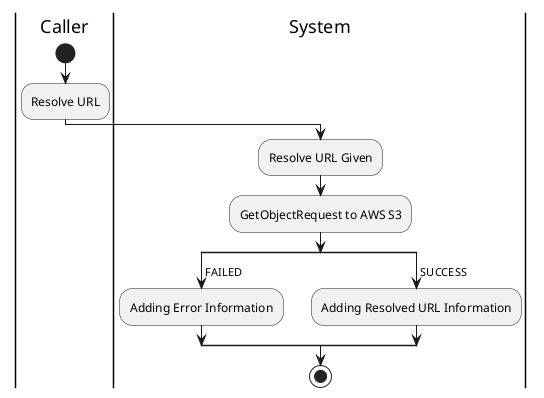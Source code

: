 @startuml Resolve

skinparam ConditionEndStyle hline
skinparam conditionStyle diamond
skinparam Monochrome true
skinparam Shadowing false

|Caller|
start
:Resolve URL;

|System|
:Resolve URL Given;
:GetObjectRequest to AWS S3;
split
    -> FAILED;
    :Adding Error Information;
split again
    -> SUCCESS;
    :Adding Resolved URL Information;
end split
stop

@enduml